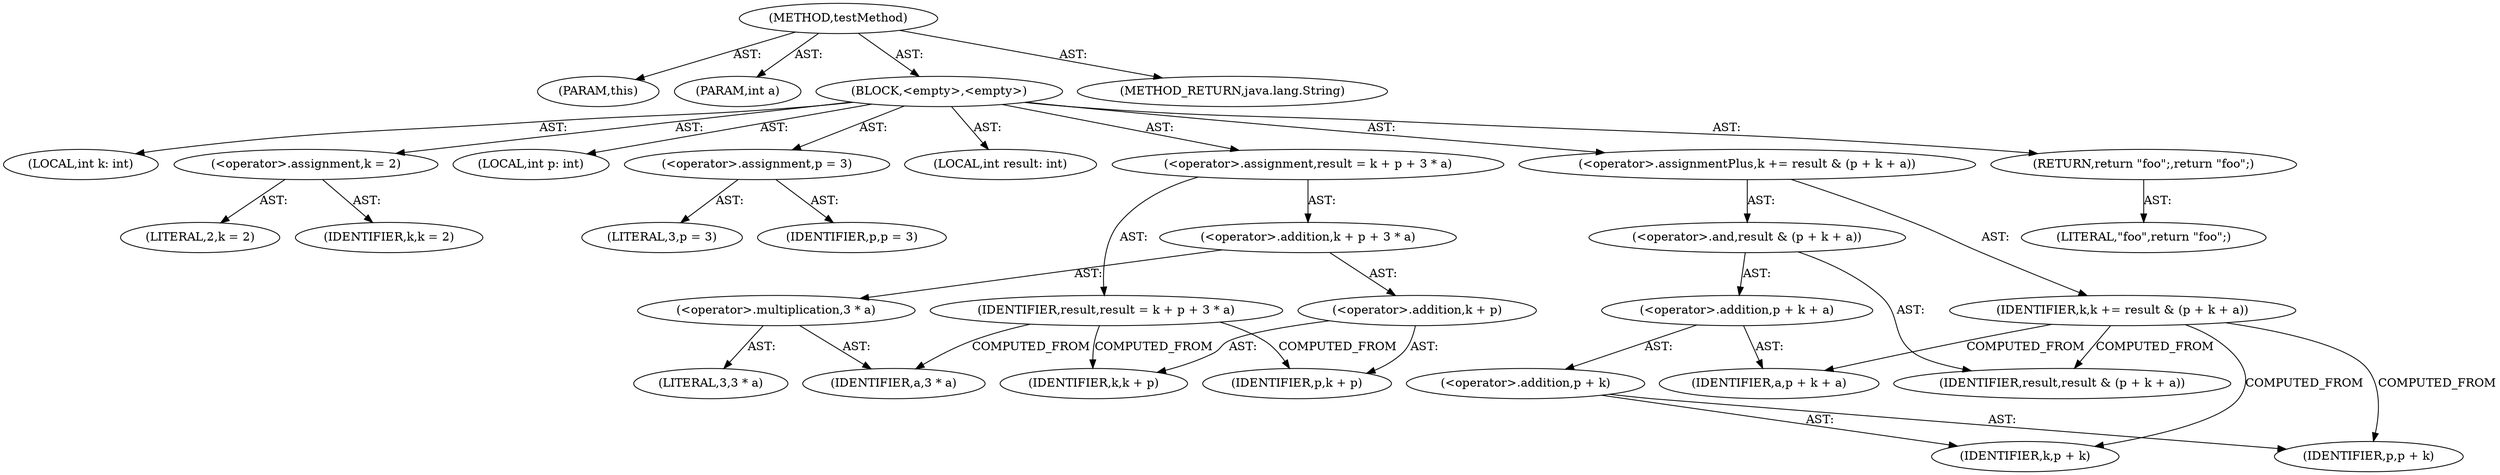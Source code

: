 digraph "testMethod" {  
"1000101" [label = "(METHOD,testMethod)" ]
"1000102" [label = "(PARAM,this)" ]
"1000103" [label = "(PARAM,int a)" ]
"1000104" [label = "(BLOCK,<empty>,<empty>)" ]
"1000105" [label = "(LOCAL,int k: int)" ]
"1000106" [label = "(<operator>.assignment,k = 2)" ]
"1000107" [label = "(IDENTIFIER,k,k = 2)" ]
"1000108" [label = "(LITERAL,2,k = 2)" ]
"1000109" [label = "(LOCAL,int p: int)" ]
"1000110" [label = "(<operator>.assignment,p = 3)" ]
"1000111" [label = "(IDENTIFIER,p,p = 3)" ]
"1000112" [label = "(LITERAL,3,p = 3)" ]
"1000113" [label = "(LOCAL,int result: int)" ]
"1000114" [label = "(<operator>.assignment,result = k + p + 3 * a)" ]
"1000115" [label = "(IDENTIFIER,result,result = k + p + 3 * a)" ]
"1000116" [label = "(<operator>.addition,k + p + 3 * a)" ]
"1000117" [label = "(<operator>.addition,k + p)" ]
"1000118" [label = "(IDENTIFIER,k,k + p)" ]
"1000119" [label = "(IDENTIFIER,p,k + p)" ]
"1000120" [label = "(<operator>.multiplication,3 * a)" ]
"1000121" [label = "(LITERAL,3,3 * a)" ]
"1000122" [label = "(IDENTIFIER,a,3 * a)" ]
"1000123" [label = "(<operator>.assignmentPlus,k += result & (p + k + a))" ]
"1000124" [label = "(IDENTIFIER,k,k += result & (p + k + a))" ]
"1000125" [label = "(<operator>.and,result & (p + k + a))" ]
"1000126" [label = "(IDENTIFIER,result,result & (p + k + a))" ]
"1000127" [label = "(<operator>.addition,p + k + a)" ]
"1000128" [label = "(<operator>.addition,p + k)" ]
"1000129" [label = "(IDENTIFIER,p,p + k)" ]
"1000130" [label = "(IDENTIFIER,k,p + k)" ]
"1000131" [label = "(IDENTIFIER,a,p + k + a)" ]
"1000132" [label = "(RETURN,return \"foo\";,return \"foo\";)" ]
"1000133" [label = "(LITERAL,\"foo\",return \"foo\";)" ]
"1000134" [label = "(METHOD_RETURN,java.lang.String)" ]
  "1000101" -> "1000102"  [ label = "AST: "] 
  "1000101" -> "1000103"  [ label = "AST: "] 
  "1000101" -> "1000104"  [ label = "AST: "] 
  "1000101" -> "1000134"  [ label = "AST: "] 
  "1000104" -> "1000105"  [ label = "AST: "] 
  "1000104" -> "1000106"  [ label = "AST: "] 
  "1000104" -> "1000109"  [ label = "AST: "] 
  "1000104" -> "1000110"  [ label = "AST: "] 
  "1000104" -> "1000113"  [ label = "AST: "] 
  "1000104" -> "1000114"  [ label = "AST: "] 
  "1000104" -> "1000123"  [ label = "AST: "] 
  "1000104" -> "1000132"  [ label = "AST: "] 
  "1000106" -> "1000107"  [ label = "AST: "] 
  "1000106" -> "1000108"  [ label = "AST: "] 
  "1000110" -> "1000111"  [ label = "AST: "] 
  "1000110" -> "1000112"  [ label = "AST: "] 
  "1000114" -> "1000115"  [ label = "AST: "] 
  "1000114" -> "1000116"  [ label = "AST: "] 
  "1000116" -> "1000117"  [ label = "AST: "] 
  "1000116" -> "1000120"  [ label = "AST: "] 
  "1000117" -> "1000118"  [ label = "AST: "] 
  "1000117" -> "1000119"  [ label = "AST: "] 
  "1000120" -> "1000121"  [ label = "AST: "] 
  "1000120" -> "1000122"  [ label = "AST: "] 
  "1000123" -> "1000124"  [ label = "AST: "] 
  "1000123" -> "1000125"  [ label = "AST: "] 
  "1000125" -> "1000126"  [ label = "AST: "] 
  "1000125" -> "1000127"  [ label = "AST: "] 
  "1000127" -> "1000128"  [ label = "AST: "] 
  "1000127" -> "1000131"  [ label = "AST: "] 
  "1000128" -> "1000129"  [ label = "AST: "] 
  "1000128" -> "1000130"  [ label = "AST: "] 
  "1000132" -> "1000133"  [ label = "AST: "] 
  "1000115" -> "1000118"  [ label = "COMPUTED_FROM"] 
  "1000115" -> "1000119"  [ label = "COMPUTED_FROM"] 
  "1000115" -> "1000122"  [ label = "COMPUTED_FROM"] 
  "1000124" -> "1000126"  [ label = "COMPUTED_FROM"] 
  "1000124" -> "1000129"  [ label = "COMPUTED_FROM"]
  "1000124" -> "1000130"  [ label = "COMPUTED_FROM"]
  "1000124" -> "1000131"  [ label = "COMPUTED_FROM"]

}

